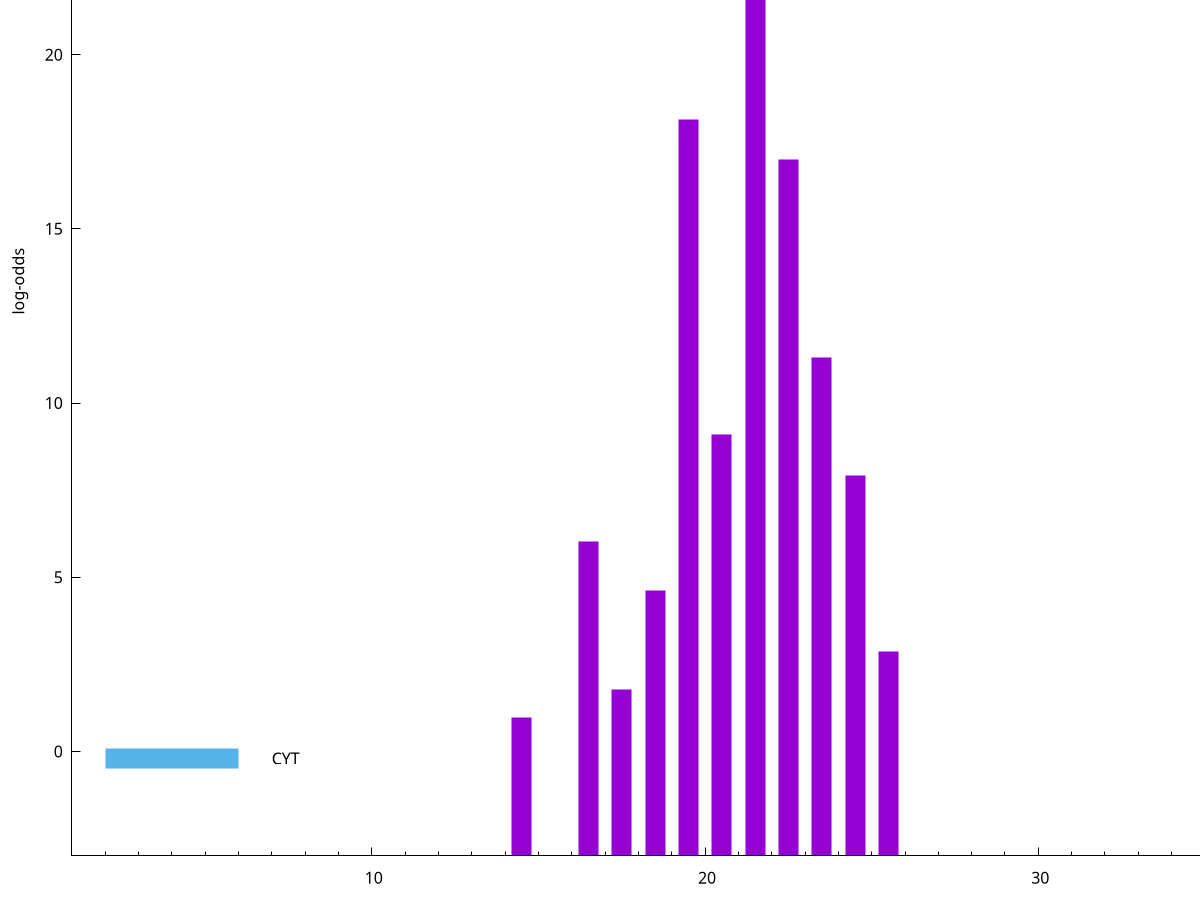 set title "LipoP predictions for SRR5666485.gff"
set size 2., 1.4
set xrange [1:70] 
set mxtics 10
set yrange [-3:30]
set y2range [0:33]
set ylabel "log-odds"
set term postscript eps color solid "Helvetica" 30
set output "SRR5666485.gff10.eps"
set arrow from 2,25.0748 to 6,25.0748 nohead lt 1 lw 20
set label "SpI" at 7,25.0748
set arrow from 2,-0.200913 to 6,-0.200913 nohead lt 3 lw 20
set label "CYT" at 7,-0.200913
set arrow from 2,25.0748 to 6,25.0748 nohead lt 1 lw 20
set label "SpI" at 7,25.0748
# NOTE: The scores below are the log-odds scores with the threshold
# NOTE: subtracted (a hack to make gnuplot make the histogram all
# NOTE: look nice).
plot "-" axes x1y2 title "" with impulses lt 1 lw 20
21.500000 28.057500
19.500000 21.132500
22.500000 19.984400
23.500000 14.318200
20.500000 12.095530
24.500000 10.922190
16.500000 9.011020
18.500000 7.609070
25.500000 5.857600
17.500000 4.788950
14.500000 3.978495
e
exit
